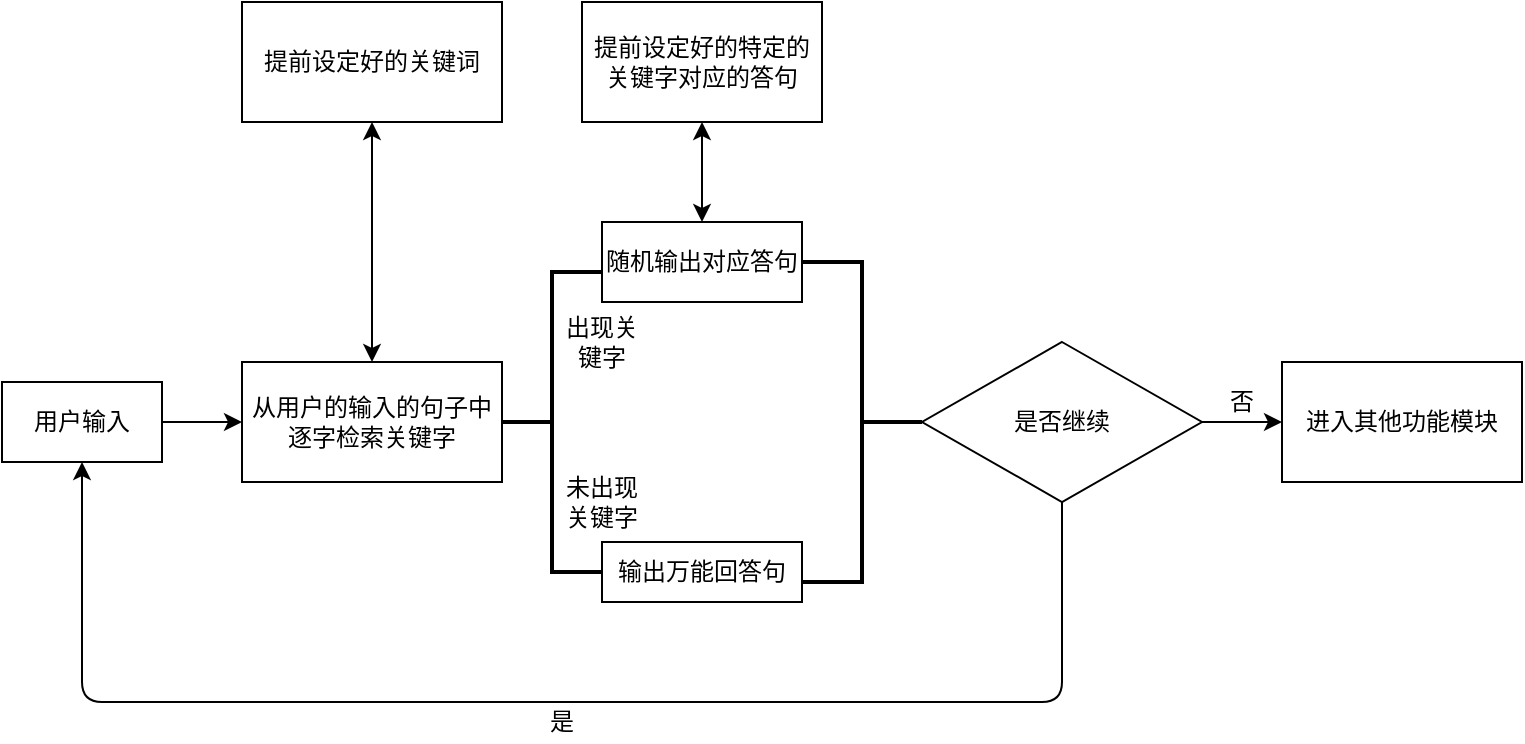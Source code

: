 <mxfile version="13.6.2" type="device"><diagram id="3wEcw16SAk1fHNSXu9Mm" name="第 1 页"><mxGraphModel dx="1024" dy="592" grid="1" gridSize="10" guides="1" tooltips="1" connect="1" arrows="1" fold="1" page="1" pageScale="1" pageWidth="827" pageHeight="1169" math="0" shadow="0"><root><mxCell id="0"/><mxCell id="1" parent="0"/><mxCell id="mMPBfYxQ4796IZKW5ofW-1" value="用户输入" style="rounded=0;whiteSpace=wrap;html=1;" vertex="1" parent="1"><mxGeometry x="80" y="280" width="80" height="40" as="geometry"/></mxCell><mxCell id="mMPBfYxQ4796IZKW5ofW-2" value="从用户的输入的句子中逐字检索关键字" style="rounded=0;whiteSpace=wrap;html=1;" vertex="1" parent="1"><mxGeometry x="200" y="270" width="130" height="60" as="geometry"/></mxCell><mxCell id="mMPBfYxQ4796IZKW5ofW-3" value="提前设定好的关键词" style="rounded=0;whiteSpace=wrap;html=1;" vertex="1" parent="1"><mxGeometry x="200" y="90" width="130" height="60" as="geometry"/></mxCell><mxCell id="mMPBfYxQ4796IZKW5ofW-5" value="" style="endArrow=classic;startArrow=classic;html=1;exitX=0.5;exitY=0;exitDx=0;exitDy=0;entryX=0.5;entryY=1;entryDx=0;entryDy=0;" edge="1" parent="1" source="mMPBfYxQ4796IZKW5ofW-2" target="mMPBfYxQ4796IZKW5ofW-3"><mxGeometry width="50" height="50" relative="1" as="geometry"><mxPoint x="390" y="330" as="sourcePoint"/><mxPoint x="440" y="280" as="targetPoint"/></mxGeometry></mxCell><mxCell id="mMPBfYxQ4796IZKW5ofW-8" value="" style="strokeWidth=2;html=1;shape=mxgraph.flowchart.annotation_2;align=left;labelPosition=right;pointerEvents=1;" vertex="1" parent="1"><mxGeometry x="330" y="225" width="50" height="150" as="geometry"/></mxCell><mxCell id="mMPBfYxQ4796IZKW5ofW-9" value="出现关键字" style="text;html=1;strokeColor=none;fillColor=none;align=center;verticalAlign=middle;whiteSpace=wrap;rounded=0;" vertex="1" parent="1"><mxGeometry x="360" y="250" width="40" height="20" as="geometry"/></mxCell><mxCell id="mMPBfYxQ4796IZKW5ofW-10" value="未出现关键字" style="text;html=1;strokeColor=none;fillColor=none;align=center;verticalAlign=middle;whiteSpace=wrap;rounded=0;" vertex="1" parent="1"><mxGeometry x="360" y="330" width="40" height="20" as="geometry"/></mxCell><mxCell id="mMPBfYxQ4796IZKW5ofW-11" value="提前设定好的特定的关键字对应的答句" style="rounded=0;whiteSpace=wrap;html=1;" vertex="1" parent="1"><mxGeometry x="370" y="90" width="120" height="60" as="geometry"/></mxCell><mxCell id="mMPBfYxQ4796IZKW5ofW-12" value="随机输出对应答句" style="rounded=0;whiteSpace=wrap;html=1;" vertex="1" parent="1"><mxGeometry x="380" y="200" width="100" height="40" as="geometry"/></mxCell><mxCell id="mMPBfYxQ4796IZKW5ofW-13" value="输出万能回答句" style="rounded=0;whiteSpace=wrap;html=1;" vertex="1" parent="1"><mxGeometry x="380" y="360" width="100" height="30" as="geometry"/></mxCell><mxCell id="mMPBfYxQ4796IZKW5ofW-14" value="" style="endArrow=classic;startArrow=classic;html=1;entryX=0.5;entryY=1;entryDx=0;entryDy=0;exitX=0.5;exitY=0;exitDx=0;exitDy=0;" edge="1" parent="1" source="mMPBfYxQ4796IZKW5ofW-12" target="mMPBfYxQ4796IZKW5ofW-11"><mxGeometry width="50" height="50" relative="1" as="geometry"><mxPoint x="390" y="330" as="sourcePoint"/><mxPoint x="440" y="280" as="targetPoint"/></mxGeometry></mxCell><mxCell id="mMPBfYxQ4796IZKW5ofW-15" value="" style="endArrow=classic;html=1;exitX=1;exitY=0.5;exitDx=0;exitDy=0;" edge="1" parent="1" source="mMPBfYxQ4796IZKW5ofW-1"><mxGeometry width="50" height="50" relative="1" as="geometry"><mxPoint x="390" y="330" as="sourcePoint"/><mxPoint x="200" y="300" as="targetPoint"/></mxGeometry></mxCell><mxCell id="mMPBfYxQ4796IZKW5ofW-16" value="是否继续" style="rhombus;whiteSpace=wrap;html=1;" vertex="1" parent="1"><mxGeometry x="540" y="260" width="140" height="80" as="geometry"/></mxCell><mxCell id="mMPBfYxQ4796IZKW5ofW-17" value="" style="strokeWidth=2;html=1;shape=mxgraph.flowchart.annotation_2;align=left;labelPosition=right;pointerEvents=1;rotation=-180;" vertex="1" parent="1"><mxGeometry x="480" y="220" width="60" height="160" as="geometry"/></mxCell><mxCell id="mMPBfYxQ4796IZKW5ofW-18" value="" style="endArrow=classic;html=1;exitX=0.5;exitY=1;exitDx=0;exitDy=0;entryX=0.5;entryY=1;entryDx=0;entryDy=0;" edge="1" parent="1" source="mMPBfYxQ4796IZKW5ofW-16" target="mMPBfYxQ4796IZKW5ofW-1"><mxGeometry width="50" height="50" relative="1" as="geometry"><mxPoint x="390" y="330" as="sourcePoint"/><mxPoint x="440" y="280" as="targetPoint"/><Array as="points"><mxPoint x="610" y="440"/><mxPoint x="120" y="440"/><mxPoint x="120" y="360"/></Array></mxGeometry></mxCell><mxCell id="mMPBfYxQ4796IZKW5ofW-19" value="是" style="text;html=1;strokeColor=none;fillColor=none;align=center;verticalAlign=middle;whiteSpace=wrap;rounded=0;" vertex="1" parent="1"><mxGeometry x="340" y="440" width="40" height="20" as="geometry"/></mxCell><mxCell id="mMPBfYxQ4796IZKW5ofW-20" value="" style="endArrow=classic;html=1;exitX=1;exitY=0.5;exitDx=0;exitDy=0;" edge="1" parent="1" source="mMPBfYxQ4796IZKW5ofW-16"><mxGeometry width="50" height="50" relative="1" as="geometry"><mxPoint x="460" y="330" as="sourcePoint"/><mxPoint x="720" y="300" as="targetPoint"/></mxGeometry></mxCell><mxCell id="mMPBfYxQ4796IZKW5ofW-21" value="否" style="text;html=1;strokeColor=none;fillColor=none;align=center;verticalAlign=middle;whiteSpace=wrap;rounded=0;" vertex="1" parent="1"><mxGeometry x="680" y="280" width="40" height="20" as="geometry"/></mxCell><mxCell id="mMPBfYxQ4796IZKW5ofW-22" value="进入其他功能模块" style="rounded=0;whiteSpace=wrap;html=1;" vertex="1" parent="1"><mxGeometry x="720" y="270" width="120" height="60" as="geometry"/></mxCell></root></mxGraphModel></diagram></mxfile>